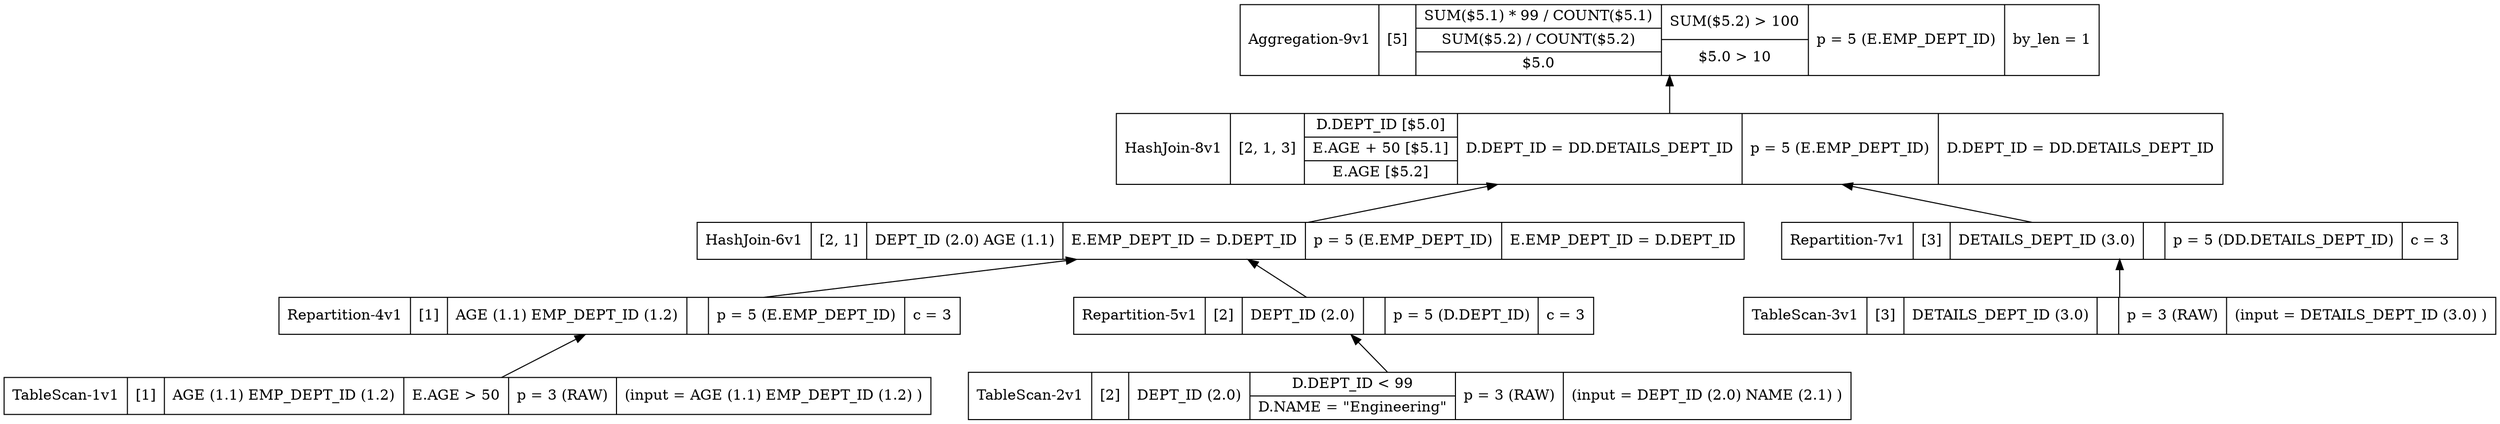 digraph example1 {
    node [shape=record];
    rankdir=BT;
    nodesep=0.5;
    ordering="in";
    lopkeyLOPKey8v1 -> lopkeyLOPKey9v1;
    lopkeyLOPKey6v1 -> lopkeyLOPKey8v1;
    lopkeyLOPKey4v1 -> lopkeyLOPKey6v1;
    lopkeyLOPKey1v1 -> lopkeyLOPKey4v1;
    lopkeyLOPKey1v1[label="TableScan-1v1|[1]|AGE (1.1) EMP_DEPT_ID (1.2) |{E.AGE \> 50}|p = 3 (RAW)|(input = AGE (1.1) EMP_DEPT_ID (1.2) )"];
    lopkeyLOPKey4v1[label="Repartition-4v1|[1]|AGE (1.1) EMP_DEPT_ID (1.2) |{}|p = 5 (E.EMP_DEPT_ID)|c = 3"];
    lopkeyLOPKey5v1 -> lopkeyLOPKey6v1;
    lopkeyLOPKey2v1 -> lopkeyLOPKey5v1;
    lopkeyLOPKey2v1[label="TableScan-2v1|[2]|DEPT_ID (2.0) |{D.DEPT_ID \< 99|D.NAME = \"Engineering\"}|p = 3 (RAW)|(input = DEPT_ID (2.0) NAME (2.1) )"];
    lopkeyLOPKey5v1[label="Repartition-5v1|[2]|DEPT_ID (2.0) |{}|p = 5 (D.DEPT_ID)|c = 3"];
    lopkeyLOPKey6v1[label="HashJoin-6v1|[2, 1]|DEPT_ID (2.0) AGE (1.1) |{E.EMP_DEPT_ID = D.DEPT_ID}|p = 5 (E.EMP_DEPT_ID)|{E.EMP_DEPT_ID = D.DEPT_ID}"];
    lopkeyLOPKey7v1 -> lopkeyLOPKey8v1;
    lopkeyLOPKey3v1 -> lopkeyLOPKey7v1;
    lopkeyLOPKey3v1[label="TableScan-3v1|[3]|DETAILS_DEPT_ID (3.0) |{}|p = 3 (RAW)|(input = DETAILS_DEPT_ID (3.0) )"];
    lopkeyLOPKey7v1[label="Repartition-7v1|[3]|DETAILS_DEPT_ID (3.0) |{}|p = 5 (DD.DETAILS_DEPT_ID)|c = 3"];
    lopkeyLOPKey8v1[label="HashJoin-8v1|[2, 1, 3]|{D.DEPT_ID [$5.0] |E.AGE + 50 [$5.1] |E.AGE [$5.2] }|{D.DEPT_ID = DD.DETAILS_DEPT_ID}|p = 5 (E.EMP_DEPT_ID)|{D.DEPT_ID = DD.DETAILS_DEPT_ID}"];
    lopkeyLOPKey9v1[label="Aggregation-9v1|[5]|{SUM($5.1) * 99 / COUNT($5.1)|SUM($5.2) / COUNT($5.2)|$5.0}|{SUM($5.2) \> 100|$5.0 \> 10}|p = 5 (E.EMP_DEPT_ID)|by_len = 1"];
}

